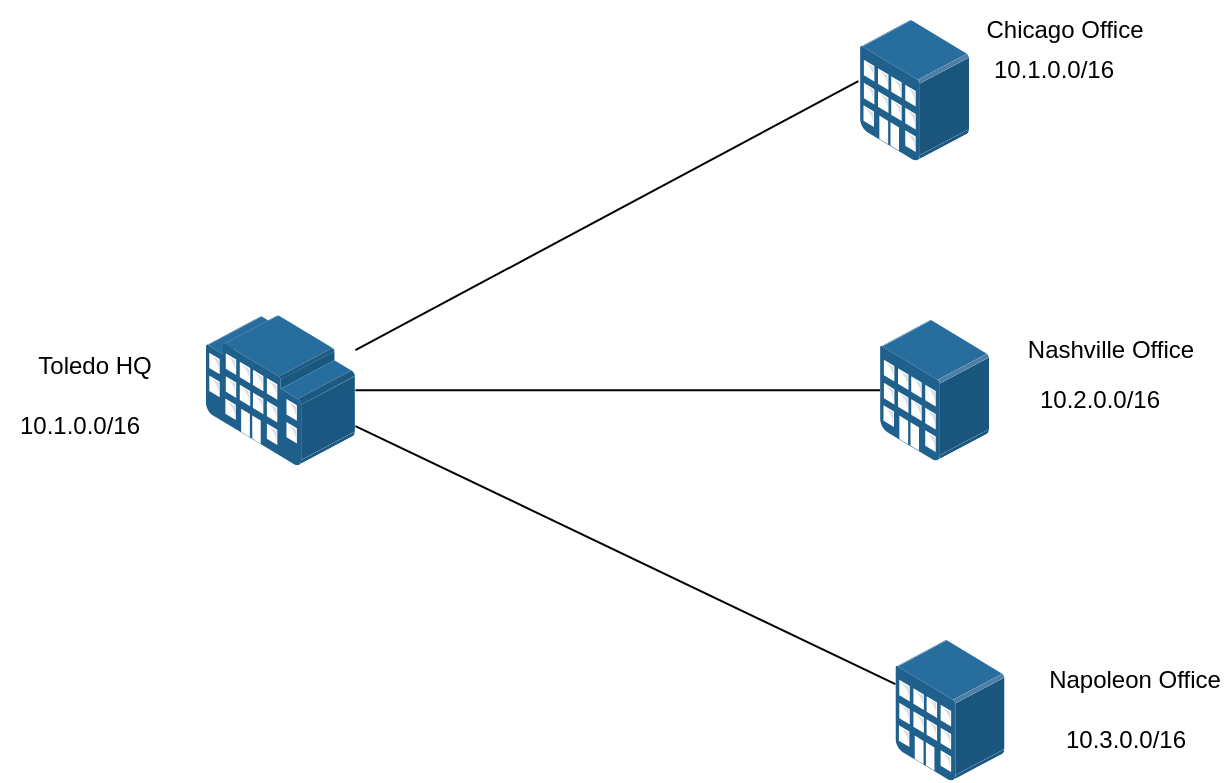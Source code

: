 <mxfile version="20.6.2" type="github" pages="2">
  <diagram id="6a731a19-8d31-9384-78a2-239565b7b9f0" name="Page-1">
    <mxGraphModel dx="1037" dy="658" grid="1" gridSize="10" guides="1" tooltips="1" connect="1" arrows="1" fold="1" page="1" pageScale="1" pageWidth="827" pageHeight="1169" background="none" math="0" shadow="0">
      <root>
        <mxCell id="0" />
        <mxCell id="1" parent="0" />
        <mxCell id="lUL5NIdKTynWnAIXb0o7-2259" value="" style="points=[];aspect=fixed;html=1;align=center;shadow=0;dashed=0;image;image=img/lib/allied_telesis/buildings/Large_Building.svg;" vertex="1" parent="1">
          <mxGeometry x="182.7" y="557.6" width="75" height="75" as="geometry" />
        </mxCell>
        <mxCell id="lUL5NIdKTynWnAIXb0o7-2263" value="" style="points=[];aspect=fixed;html=1;align=center;shadow=0;dashed=0;image;image=img/lib/allied_telesis/buildings/Medium_Business_Building.svg;" vertex="1" parent="1">
          <mxGeometry x="510" y="410.0" width="54.6" height="70.2" as="geometry" />
        </mxCell>
        <mxCell id="lUL5NIdKTynWnAIXb0o7-2265" value="" style="points=[];aspect=fixed;html=1;align=center;shadow=0;dashed=0;image;image=img/lib/allied_telesis/buildings/Medium_Business_Building.svg;" vertex="1" parent="1">
          <mxGeometry x="520" y="560" width="54.6" height="70.2" as="geometry" />
        </mxCell>
        <mxCell id="lUL5NIdKTynWnAIXb0o7-2266" value="" style="points=[];aspect=fixed;html=1;align=center;shadow=0;dashed=0;image;image=img/lib/allied_telesis/buildings/Medium_Business_Building.svg;" vertex="1" parent="1">
          <mxGeometry x="527.7" y="720" width="54.6" height="70.2" as="geometry" />
        </mxCell>
        <mxCell id="lUL5NIdKTynWnAIXb0o7-2277" value="10.1.0.0/16" style="text;html=1;strokeColor=none;fillColor=none;align=center;verticalAlign=middle;whiteSpace=wrap;rounded=0;" vertex="1" parent="1">
          <mxGeometry x="577.1" y="420" width="60" height="30" as="geometry" />
        </mxCell>
        <mxCell id="lUL5NIdKTynWnAIXb0o7-2279" value="10.3.0.0/16" style="text;html=1;strokeColor=none;fillColor=none;align=center;verticalAlign=middle;whiteSpace=wrap;rounded=0;" vertex="1" parent="1">
          <mxGeometry x="612.5" y="755.1" width="60" height="30" as="geometry" />
        </mxCell>
        <mxCell id="lUL5NIdKTynWnAIXb0o7-2280" value="10.2.0.0/16" style="text;html=1;strokeColor=none;fillColor=none;align=center;verticalAlign=middle;whiteSpace=wrap;rounded=0;" vertex="1" parent="1">
          <mxGeometry x="600" y="585" width="60" height="30" as="geometry" />
        </mxCell>
        <mxCell id="lUL5NIdKTynWnAIXb0o7-2281" value="10.1.0.0/16" style="text;html=1;strokeColor=none;fillColor=none;align=center;verticalAlign=middle;whiteSpace=wrap;rounded=0;" vertex="1" parent="1">
          <mxGeometry x="90" y="597.6" width="60" height="30" as="geometry" />
        </mxCell>
        <mxCell id="lUL5NIdKTynWnAIXb0o7-2288" value="Napoleon Office" style="text;html=1;strokeColor=none;fillColor=none;align=center;verticalAlign=middle;whiteSpace=wrap;rounded=0;" vertex="1" parent="1">
          <mxGeometry x="600" y="725.1" width="95" height="30" as="geometry" />
        </mxCell>
        <mxCell id="lUL5NIdKTynWnAIXb0o7-2289" value="Nashville Office" style="text;html=1;strokeColor=none;fillColor=none;align=center;verticalAlign=middle;whiteSpace=wrap;rounded=0;" vertex="1" parent="1">
          <mxGeometry x="587.5" y="560" width="95" height="30" as="geometry" />
        </mxCell>
        <mxCell id="lUL5NIdKTynWnAIXb0o7-2290" value="Chicago Office" style="text;html=1;strokeColor=none;fillColor=none;align=center;verticalAlign=middle;whiteSpace=wrap;rounded=0;" vertex="1" parent="1">
          <mxGeometry x="564.6" y="400" width="95" height="30" as="geometry" />
        </mxCell>
        <mxCell id="lUL5NIdKTynWnAIXb0o7-2291" value="Toledo HQ" style="text;html=1;strokeColor=none;fillColor=none;align=center;verticalAlign=middle;whiteSpace=wrap;rounded=0;" vertex="1" parent="1">
          <mxGeometry x="80" y="567.6" width="95" height="30" as="geometry" />
        </mxCell>
        <mxCell id="lUL5NIdKTynWnAIXb0o7-2292" value="" style="endArrow=none;html=1;rounded=0;entryX=-0.015;entryY=0.436;entryDx=0;entryDy=0;entryPerimeter=0;elbow=vertical;" edge="1" parent="1" source="lUL5NIdKTynWnAIXb0o7-2259" target="lUL5NIdKTynWnAIXb0o7-2263">
          <mxGeometry width="50" height="50" relative="1" as="geometry">
            <mxPoint x="180" y="420" as="sourcePoint" />
            <mxPoint x="230" y="370" as="targetPoint" />
          </mxGeometry>
        </mxCell>
        <mxCell id="lUL5NIdKTynWnAIXb0o7-2293" value="" style="endArrow=none;html=1;rounded=0;elbow=vertical;" edge="1" parent="1" source="lUL5NIdKTynWnAIXb0o7-2259" target="lUL5NIdKTynWnAIXb0o7-2265">
          <mxGeometry width="50" height="50" relative="1" as="geometry">
            <mxPoint x="267.7" y="583.449" as="sourcePoint" />
            <mxPoint x="519.181" y="450.607" as="targetPoint" />
          </mxGeometry>
        </mxCell>
        <mxCell id="lUL5NIdKTynWnAIXb0o7-2294" value="" style="endArrow=none;html=1;rounded=0;elbow=vertical;" edge="1" parent="1" source="lUL5NIdKTynWnAIXb0o7-2259" target="lUL5NIdKTynWnAIXb0o7-2266">
          <mxGeometry width="50" height="50" relative="1" as="geometry">
            <mxPoint x="150" y="710" as="sourcePoint" />
            <mxPoint x="200" y="660" as="targetPoint" />
          </mxGeometry>
        </mxCell>
      </root>
    </mxGraphModel>
  </diagram>
  <diagram id="8llO-hsW2GmZsJX4cMXf" name="Layer 1">
    <mxGraphModel dx="1037" dy="658" grid="1" gridSize="10" guides="1" tooltips="1" connect="1" arrows="1" fold="1" page="1" pageScale="1" pageWidth="850" pageHeight="1100" math="0" shadow="0">
      <root>
        <mxCell id="0" />
        <mxCell id="1" parent="0" />
        <mxCell id="psQ3dbmBnd6W-dBNOQSG-21" style="edgeStyle=none;rounded=0;orthogonalLoop=1;jettySize=auto;html=1;exitX=0.5;exitY=0;exitDx=0;exitDy=0;exitPerimeter=0;strokeWidth=2;endArrow=none;endFill=0;elbow=vertical;" edge="1" parent="1" source="psQ3dbmBnd6W-dBNOQSG-1" target="psQ3dbmBnd6W-dBNOQSG-20">
          <mxGeometry relative="1" as="geometry" />
        </mxCell>
        <mxCell id="psQ3dbmBnd6W-dBNOQSG-1" value="" style="sketch=0;points=[[0.015,0.015,0],[0.985,0.015,0],[0.985,0.985,0],[0.015,0.985,0],[0.25,0,0],[0.5,0,0],[0.75,0,0],[1,0.25,0],[1,0.5,0],[1,0.75,0],[0.75,1,0],[0.5,1,0],[0.25,1,0],[0,0.75,0],[0,0.5,0],[0,0.25,0]];verticalLabelPosition=bottom;html=1;verticalAlign=top;aspect=fixed;align=center;pointerEvents=1;shape=mxgraph.cisco19.rect;prIcon=firewall;fillColor=#FAFAFA;strokeColor=#005073;" vertex="1" parent="1">
          <mxGeometry x="391" y="470" width="64" height="50" as="geometry" />
        </mxCell>
        <mxCell id="psQ3dbmBnd6W-dBNOQSG-4" style="rounded=0;orthogonalLoop=1;jettySize=auto;html=1;exitX=0.5;exitY=0;exitDx=0;exitDy=0;exitPerimeter=0;entryX=0.5;entryY=1;entryDx=0;entryDy=0;entryPerimeter=0;elbow=vertical;endArrow=none;endFill=0;shape=link;" edge="1" parent="1" source="psQ3dbmBnd6W-dBNOQSG-2" target="psQ3dbmBnd6W-dBNOQSG-1">
          <mxGeometry relative="1" as="geometry" />
        </mxCell>
        <mxCell id="psQ3dbmBnd6W-dBNOQSG-2" value="" style="sketch=0;points=[[0.015,0.015,0],[0.985,0.015,0],[0.985,0.985,0],[0.015,0.985,0],[0.25,0,0],[0.5,0,0],[0.75,0,0],[1,0.25,0],[1,0.5,0],[1,0.75,0],[0.75,1,0],[0.5,1,0],[0.25,1,0],[0,0.75,0],[0,0.5,0],[0,0.25,0]];verticalLabelPosition=bottom;html=1;verticalAlign=top;aspect=fixed;align=center;pointerEvents=1;shape=mxgraph.cisco19.rect;prIcon=l3_switch;fillColor=#FAFAFA;strokeColor=#005073;" vertex="1" parent="1">
          <mxGeometry x="389.75" y="600" width="66.5" height="66.5" as="geometry" />
        </mxCell>
        <mxCell id="psQ3dbmBnd6W-dBNOQSG-12" style="edgeStyle=none;rounded=0;orthogonalLoop=1;jettySize=auto;html=1;exitX=0.5;exitY=0;exitDx=0;exitDy=0;exitPerimeter=0;entryX=0.5;entryY=1;entryDx=0;entryDy=0;entryPerimeter=0;endArrow=none;endFill=0;elbow=vertical;" edge="1" parent="1" source="psQ3dbmBnd6W-dBNOQSG-8" target="psQ3dbmBnd6W-dBNOQSG-2">
          <mxGeometry relative="1" as="geometry" />
        </mxCell>
        <mxCell id="psQ3dbmBnd6W-dBNOQSG-8" value="" style="points=[[0.03,0.03,0],[0.5,0,0],[0.97,0.03,0],[1,0.4,0],[0.97,0.745,0],[0.5,1,0],[0.03,0.745,0],[0,0.4,0]];verticalLabelPosition=bottom;sketch=0;html=1;verticalAlign=top;aspect=fixed;align=center;pointerEvents=1;shape=mxgraph.cisco19.workstation;fillColor=#005073;strokeColor=none;" vertex="1" parent="1">
          <mxGeometry x="243" y="770" width="50" height="40" as="geometry" />
        </mxCell>
        <mxCell id="psQ3dbmBnd6W-dBNOQSG-13" style="edgeStyle=none;rounded=0;orthogonalLoop=1;jettySize=auto;html=1;exitX=0.5;exitY=0;exitDx=0;exitDy=0;exitPerimeter=0;entryX=0.5;entryY=1;entryDx=0;entryDy=0;entryPerimeter=0;endArrow=none;endFill=0;elbow=vertical;" edge="1" parent="1" source="psQ3dbmBnd6W-dBNOQSG-9" target="psQ3dbmBnd6W-dBNOQSG-2">
          <mxGeometry relative="1" as="geometry" />
        </mxCell>
        <mxCell id="psQ3dbmBnd6W-dBNOQSG-9" value="" style="points=[[0.03,0.03,0],[0.5,0,0],[0.97,0.03,0],[1,0.4,0],[0.97,0.745,0],[0.5,1,0],[0.03,0.745,0],[0,0.4,0]];verticalLabelPosition=bottom;sketch=0;html=1;verticalAlign=top;aspect=fixed;align=center;pointerEvents=1;shape=mxgraph.cisco19.workstation;fillColor=#005073;strokeColor=none;" vertex="1" parent="1">
          <mxGeometry x="353" y="770" width="50" height="40" as="geometry" />
        </mxCell>
        <mxCell id="psQ3dbmBnd6W-dBNOQSG-14" style="edgeStyle=none;rounded=0;orthogonalLoop=1;jettySize=auto;html=1;exitX=0.5;exitY=0;exitDx=0;exitDy=0;exitPerimeter=0;entryX=0.5;entryY=1;entryDx=0;entryDy=0;entryPerimeter=0;endArrow=none;endFill=0;elbow=vertical;" edge="1" parent="1" source="psQ3dbmBnd6W-dBNOQSG-10" target="psQ3dbmBnd6W-dBNOQSG-2">
          <mxGeometry relative="1" as="geometry">
            <mxPoint x="523" y="650" as="targetPoint" />
          </mxGeometry>
        </mxCell>
        <mxCell id="psQ3dbmBnd6W-dBNOQSG-10" value="" style="points=[[0.03,0.03,0],[0.5,0,0],[0.97,0.03,0],[1,0.4,0],[0.97,0.745,0],[0.5,1,0],[0.03,0.745,0],[0,0.4,0]];verticalLabelPosition=bottom;sketch=0;html=1;verticalAlign=top;aspect=fixed;align=center;pointerEvents=1;shape=mxgraph.cisco19.workstation;fillColor=#005073;strokeColor=none;" vertex="1" parent="1">
          <mxGeometry x="468" y="770" width="50" height="40" as="geometry" />
        </mxCell>
        <mxCell id="psQ3dbmBnd6W-dBNOQSG-15" style="edgeStyle=none;rounded=0;orthogonalLoop=1;jettySize=auto;html=1;exitX=0.5;exitY=0;exitDx=0;exitDy=0;exitPerimeter=0;entryX=0.5;entryY=1;entryDx=0;entryDy=0;entryPerimeter=0;endArrow=none;endFill=0;elbow=vertical;" edge="1" parent="1" source="psQ3dbmBnd6W-dBNOQSG-11" target="psQ3dbmBnd6W-dBNOQSG-2">
          <mxGeometry relative="1" as="geometry">
            <mxPoint x="523" y="650" as="targetPoint" />
          </mxGeometry>
        </mxCell>
        <mxCell id="psQ3dbmBnd6W-dBNOQSG-11" value="" style="points=[[0.03,0.03,0],[0.5,0,0],[0.97,0.03,0],[1,0.4,0],[0.97,0.745,0],[0.5,1,0],[0.03,0.745,0],[0,0.4,0]];verticalLabelPosition=bottom;sketch=0;html=1;verticalAlign=top;aspect=fixed;align=center;pointerEvents=1;shape=mxgraph.cisco19.workstation;fillColor=#005073;strokeColor=none;" vertex="1" parent="1">
          <mxGeometry x="558" y="770" width="50" height="40" as="geometry" />
        </mxCell>
        <mxCell id="psQ3dbmBnd6W-dBNOQSG-20" value="ISP" style="ellipse;shape=cloud;whiteSpace=wrap;html=1;" vertex="1" parent="1">
          <mxGeometry x="363" y="320" width="120" height="80" as="geometry" />
        </mxCell>
        <mxCell id="psQ3dbmBnd6W-dBNOQSG-22" value="Switch Stack" style="text;html=1;strokeColor=none;fillColor=none;align=center;verticalAlign=middle;whiteSpace=wrap;rounded=0;" vertex="1" parent="1">
          <mxGeometry x="455" y="618.25" width="60" height="30" as="geometry" />
        </mxCell>
      </root>
    </mxGraphModel>
  </diagram>
</mxfile>
